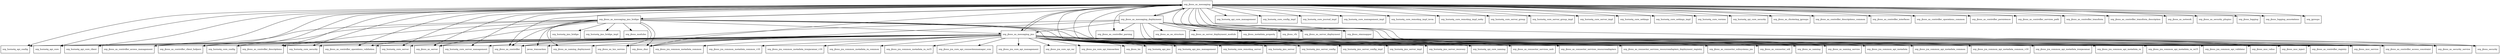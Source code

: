 digraph jboss_as_messaging_7_4_0_Final_redhat_19_package_dependencies {
  node [shape = box, fontsize=10.0];
  org_jboss_as_messaging -> org_hornetq_api_config;
  org_jboss_as_messaging -> org_hornetq_api_core;
  org_jboss_as_messaging -> org_hornetq_api_core_client;
  org_jboss_as_messaging -> org_hornetq_api_core_management;
  org_jboss_as_messaging -> org_hornetq_core_config;
  org_jboss_as_messaging -> org_hornetq_core_config_impl;
  org_jboss_as_messaging -> org_hornetq_core_journal_impl;
  org_jboss_as_messaging -> org_hornetq_core_management_impl;
  org_jboss_as_messaging -> org_hornetq_core_remoting_impl_invm;
  org_jboss_as_messaging -> org_hornetq_core_remoting_impl_netty;
  org_jboss_as_messaging -> org_hornetq_core_security;
  org_jboss_as_messaging -> org_hornetq_core_server;
  org_jboss_as_messaging -> org_hornetq_core_server_group;
  org_jboss_as_messaging -> org_hornetq_core_server_group_impl;
  org_jboss_as_messaging -> org_hornetq_core_server_impl;
  org_jboss_as_messaging -> org_hornetq_core_server_management;
  org_jboss_as_messaging -> org_hornetq_core_settings;
  org_jboss_as_messaging -> org_hornetq_core_settings_impl;
  org_jboss_as_messaging -> org_hornetq_core_version;
  org_jboss_as_messaging -> org_hornetq_spi_core_security;
  org_jboss_as_messaging -> org_jboss_as_clustering_jgroups;
  org_jboss_as_messaging -> org_jboss_as_controller;
  org_jboss_as_messaging -> org_jboss_as_controller_access_constraint;
  org_jboss_as_messaging -> org_jboss_as_controller_access_management;
  org_jboss_as_messaging -> org_jboss_as_controller_client_helpers;
  org_jboss_as_messaging -> org_jboss_as_controller_descriptions;
  org_jboss_as_messaging -> org_jboss_as_controller_descriptions_common;
  org_jboss_as_messaging -> org_jboss_as_controller_interfaces;
  org_jboss_as_messaging -> org_jboss_as_controller_operations_common;
  org_jboss_as_messaging -> org_jboss_as_controller_operations_validation;
  org_jboss_as_messaging -> org_jboss_as_controller_parsing;
  org_jboss_as_messaging -> org_jboss_as_controller_persistence;
  org_jboss_as_messaging -> org_jboss_as_controller_registry;
  org_jboss_as_messaging -> org_jboss_as_controller_services_path;
  org_jboss_as_messaging -> org_jboss_as_controller_transform;
  org_jboss_as_messaging -> org_jboss_as_controller_transform_description;
  org_jboss_as_messaging -> org_jboss_as_messaging_deployment;
  org_jboss_as_messaging -> org_jboss_as_messaging_jms;
  org_jboss_as_messaging -> org_jboss_as_messaging_jms_bridge;
  org_jboss_as_messaging -> org_jboss_as_network;
  org_jboss_as_messaging -> org_jboss_as_security_plugins;
  org_jboss_as_messaging -> org_jboss_as_security_service;
  org_jboss_as_messaging -> org_jboss_as_server;
  org_jboss_as_messaging -> org_jboss_as_server_deployment;
  org_jboss_as_messaging -> org_jboss_dmr;
  org_jboss_as_messaging -> org_jboss_logging;
  org_jboss_as_messaging -> org_jboss_logging_annotations;
  org_jboss_as_messaging -> org_jboss_msc_inject;
  org_jboss_as_messaging -> org_jboss_msc_service;
  org_jboss_as_messaging -> org_jboss_msc_value;
  org_jboss_as_messaging -> org_jboss_security;
  org_jboss_as_messaging -> org_jboss_staxmapper;
  org_jboss_as_messaging -> org_jgroups;
  org_jboss_as_messaging_deployment -> org_jboss_as_controller;
  org_jboss_as_messaging_deployment -> org_jboss_as_controller_parsing;
  org_jboss_as_messaging_deployment -> org_jboss_as_controller_registry;
  org_jboss_as_messaging_deployment -> org_jboss_as_ee_structure;
  org_jboss_as_messaging_deployment -> org_jboss_as_messaging;
  org_jboss_as_messaging_deployment -> org_jboss_as_messaging_jms;
  org_jboss_as_messaging_deployment -> org_jboss_as_server_deployment;
  org_jboss_as_messaging_deployment -> org_jboss_as_server_deployment_module;
  org_jboss_as_messaging_deployment -> org_jboss_dmr;
  org_jboss_as_messaging_deployment -> org_jboss_metadata_property;
  org_jboss_as_messaging_deployment -> org_jboss_msc_service;
  org_jboss_as_messaging_deployment -> org_jboss_staxmapper;
  org_jboss_as_messaging_deployment -> org_jboss_vfs;
  org_jboss_as_messaging_jms -> javax_transaction;
  org_jboss_as_messaging_jms -> org_hornetq_api_config;
  org_jboss_as_messaging_jms -> org_hornetq_api_core;
  org_jboss_as_messaging_jms -> org_hornetq_api_core_client;
  org_jboss_as_messaging_jms -> org_hornetq_api_jms;
  org_jboss_as_messaging_jms -> org_hornetq_api_jms_management;
  org_jboss_as_messaging_jms -> org_hornetq_core_config;
  org_jboss_as_messaging_jms -> org_hornetq_core_remoting_server;
  org_jboss_as_messaging_jms -> org_hornetq_core_security;
  org_jboss_as_messaging_jms -> org_hornetq_core_server;
  org_jboss_as_messaging_jms -> org_hornetq_core_server_management;
  org_jboss_as_messaging_jms -> org_hornetq_jms_server;
  org_jboss_as_messaging_jms -> org_hornetq_jms_server_config;
  org_jboss_as_messaging_jms -> org_hornetq_jms_server_config_impl;
  org_jboss_as_messaging_jms -> org_hornetq_jms_server_impl;
  org_jboss_as_messaging_jms -> org_hornetq_jms_server_recovery;
  org_jboss_as_messaging_jms -> org_hornetq_spi_core_naming;
  org_jboss_as_messaging_jms -> org_jboss_as_connector_services_mdr;
  org_jboss_as_messaging_jms -> org_jboss_as_connector_services_resourceadapters;
  org_jboss_as_messaging_jms -> org_jboss_as_connector_services_resourceadapters_deployment_registry;
  org_jboss_as_messaging_jms -> org_jboss_as_connector_subsystems_jca;
  org_jboss_as_messaging_jms -> org_jboss_as_connector_util;
  org_jboss_as_messaging_jms -> org_jboss_as_controller;
  org_jboss_as_messaging_jms -> org_jboss_as_controller_access_constraint;
  org_jboss_as_messaging_jms -> org_jboss_as_controller_access_management;
  org_jboss_as_messaging_jms -> org_jboss_as_controller_client_helpers;
  org_jboss_as_messaging_jms -> org_jboss_as_controller_descriptions;
  org_jboss_as_messaging_jms -> org_jboss_as_controller_operations_validation;
  org_jboss_as_messaging_jms -> org_jboss_as_controller_registry;
  org_jboss_as_messaging_jms -> org_jboss_as_messaging;
  org_jboss_as_messaging_jms -> org_jboss_as_naming;
  org_jboss_as_messaging_jms -> org_jboss_as_naming_deployment;
  org_jboss_as_messaging_jms -> org_jboss_as_naming_service;
  org_jboss_as_messaging_jms -> org_jboss_as_security_service;
  org_jboss_as_messaging_jms -> org_jboss_as_server;
  org_jboss_as_messaging_jms -> org_jboss_as_txn_service;
  org_jboss_as_messaging_jms -> org_jboss_dmr;
  org_jboss_as_messaging_jms -> org_jboss_jca_common_api_metadata;
  org_jboss_as_messaging_jms -> org_jboss_jca_common_api_metadata_common;
  org_jboss_as_messaging_jms -> org_jboss_jca_common_api_metadata_common_v10;
  org_jboss_as_messaging_jms -> org_jboss_jca_common_api_metadata_ironjacamar;
  org_jboss_as_messaging_jms -> org_jboss_jca_common_api_metadata_ra;
  org_jboss_as_messaging_jms -> org_jboss_jca_common_api_metadata_ra_ra15;
  org_jboss_as_messaging_jms -> org_jboss_jca_common_api_validator;
  org_jboss_as_messaging_jms -> org_jboss_jca_common_metadata_common;
  org_jboss_as_messaging_jms -> org_jboss_jca_common_metadata_common_v10;
  org_jboss_as_messaging_jms -> org_jboss_jca_common_metadata_ironjacamar_v10;
  org_jboss_as_messaging_jms -> org_jboss_jca_common_metadata_ra_common;
  org_jboss_as_messaging_jms -> org_jboss_jca_common_metadata_ra_ra15;
  org_jboss_as_messaging_jms -> org_jboss_jca_core_api_connectionmanager_ccm;
  org_jboss_as_messaging_jms -> org_jboss_jca_core_api_management;
  org_jboss_as_messaging_jms -> org_jboss_jca_core_spi_rar;
  org_jboss_as_messaging_jms -> org_jboss_jca_core_spi_transaction;
  org_jboss_as_messaging_jms -> org_jboss_msc_inject;
  org_jboss_as_messaging_jms -> org_jboss_msc_service;
  org_jboss_as_messaging_jms -> org_jboss_msc_value;
  org_jboss_as_messaging_jms -> org_jboss_security;
  org_jboss_as_messaging_jms -> org_jboss_tm;
  org_jboss_as_messaging_jms_bridge -> javax_transaction;
  org_jboss_as_messaging_jms_bridge -> org_hornetq_jms_bridge;
  org_jboss_as_messaging_jms_bridge -> org_hornetq_jms_bridge_impl;
  org_jboss_as_messaging_jms_bridge -> org_jboss_as_controller;
  org_jboss_as_messaging_jms_bridge -> org_jboss_as_controller_access_management;
  org_jboss_as_messaging_jms_bridge -> org_jboss_as_controller_client_helpers;
  org_jboss_as_messaging_jms_bridge -> org_jboss_as_controller_descriptions;
  org_jboss_as_messaging_jms_bridge -> org_jboss_as_controller_operations_validation;
  org_jboss_as_messaging_jms_bridge -> org_jboss_as_controller_registry;
  org_jboss_as_messaging_jms_bridge -> org_jboss_as_messaging;
  org_jboss_as_messaging_jms_bridge -> org_jboss_as_messaging_jms;
  org_jboss_as_messaging_jms_bridge -> org_jboss_as_naming_deployment;
  org_jboss_as_messaging_jms_bridge -> org_jboss_as_server;
  org_jboss_as_messaging_jms_bridge -> org_jboss_as_txn_service;
  org_jboss_as_messaging_jms_bridge -> org_jboss_dmr;
  org_jboss_as_messaging_jms_bridge -> org_jboss_modules;
  org_jboss_as_messaging_jms_bridge -> org_jboss_msc_inject;
  org_jboss_as_messaging_jms_bridge -> org_jboss_msc_service;
  org_jboss_as_messaging_jms_bridge -> org_jboss_msc_value;
}

